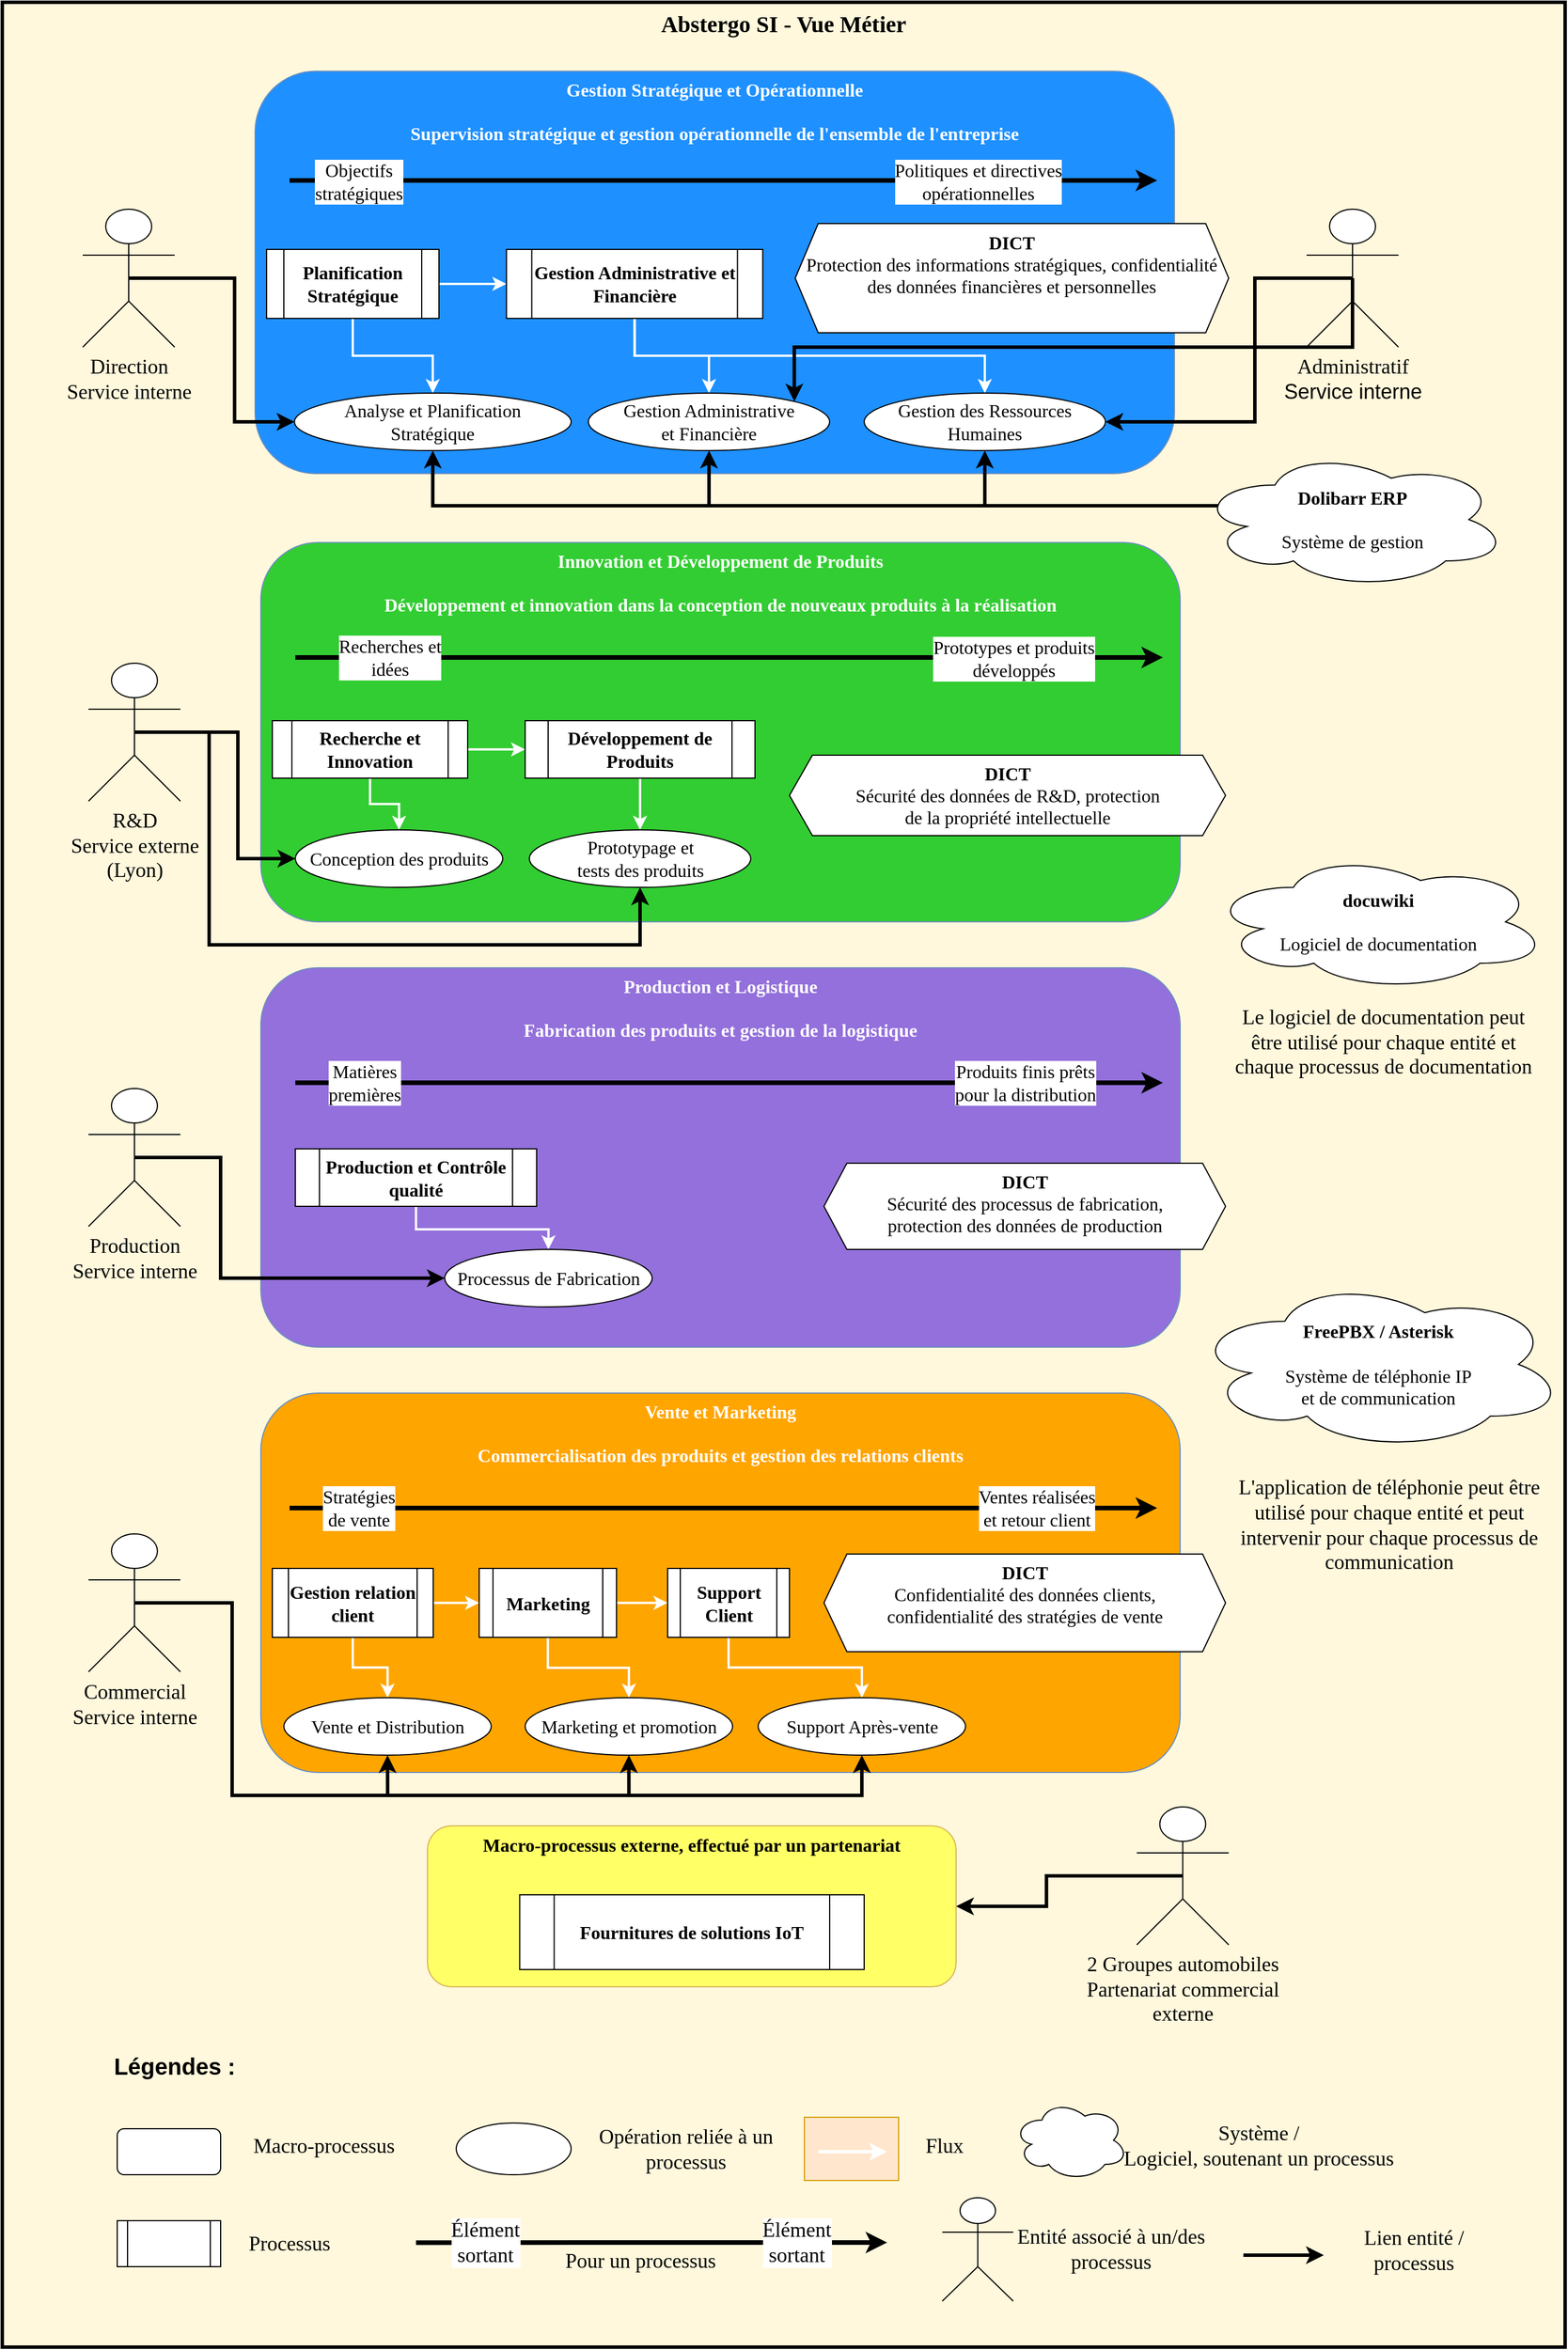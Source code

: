 <mxfile version="22.1.5" type="github">
  <diagram name="Page-1" id="gKZ3A1uF7MBAzuNkIEo6">
    <mxGraphModel dx="3033" dy="1148" grid="1" gridSize="10" guides="1" tooltips="1" connect="1" arrows="1" fold="1" page="1" pageScale="1" pageWidth="827" pageHeight="1169" math="0" shadow="0">
      <root>
        <mxCell id="0" />
        <mxCell id="1" parent="0" />
        <mxCell id="LAl0BLtn_dJEOHX90p5G-2" value="&lt;font size=&quot;1&quot;&gt;&lt;b style=&quot;font-size: 20px;&quot;&gt;Abstergo SI - Vue Métier&lt;/b&gt;&lt;/font&gt;" style="rounded=0;whiteSpace=wrap;html=1;verticalAlign=top;fillColor=#FFF8DC;fontFamily=Verdana;strokeWidth=3;" parent="1" vertex="1">
          <mxGeometry x="-160" y="160" width="1360" height="2040" as="geometry" />
        </mxCell>
        <mxCell id="mqgDhp04snFrxBe0OuRn-19" value="" style="rounded=0;whiteSpace=wrap;html=1;fillColor=#ffe6cc;strokeColor=#d79b00;" vertex="1" parent="1">
          <mxGeometry x="538" y="2000" width="82" height="55" as="geometry" />
        </mxCell>
        <mxCell id="LAl0BLtn_dJEOHX90p5G-3" value="&lt;font style=&quot;font-size: 16px;&quot;&gt;Gestion Stratégique et Opérationnelle&lt;br style=&quot;font-size: 16px;&quot;&gt;&lt;br style=&quot;font-size: 16px;&quot;&gt;&lt;/font&gt;&lt;font style=&quot;font-size: 16px;&quot;&gt;Supervision stratégique et gestion opérationnelle de l&#39;ensemble de l&#39;entreprise&lt;font style=&quot;font-size: 16px;&quot;&gt;&lt;font style=&quot;font-size: 16px;&quot;&gt;&lt;br style=&quot;font-size: 16px;&quot;&gt;&lt;/font&gt;&lt;/font&gt;&lt;/font&gt;" style="rounded=1;whiteSpace=wrap;html=1;fillColor=#1E90FF;strokeColor=#6c8ebf;fontStyle=1;fontColor=#FFFFFF;verticalAlign=top;fontFamily=Verdana;fontSize=16;" parent="1" vertex="1">
          <mxGeometry x="60" y="220" width="800" height="350" as="geometry" />
        </mxCell>
        <mxCell id="LAl0BLtn_dJEOHX90p5G-4" value="&lt;font style=&quot;font-size: 16px;&quot;&gt;Innovation et Développement de Produits&lt;br style=&quot;font-size: 16px;&quot;&gt;&lt;br style=&quot;font-size: 16px;&quot;&gt;&lt;/font&gt;&lt;font style=&quot;font-size: 16px;&quot;&gt;Développement et &lt;font style=&quot;font-size: 16px;&quot;&gt;innovation &lt;/font&gt;&lt;font style=&quot;font-size: 16px;&quot;&gt;dans la conception de nouveaux produits à la réalisation&lt;/font&gt;&lt;font style=&quot;font-size: 16px;&quot;&gt;&lt;font style=&quot;font-size: 16px;&quot;&gt;&lt;br style=&quot;font-size: 16px;&quot;&gt;&lt;/font&gt;&lt;/font&gt;&lt;/font&gt;" style="rounded=1;whiteSpace=wrap;html=1;fillColor=#32CD32;strokeColor=#6c8ebf;fontStyle=1;fontColor=#FFFFFF;verticalAlign=top;fontFamily=Verdana;fontSize=16;" parent="1" vertex="1">
          <mxGeometry x="65" y="630" width="800" height="330" as="geometry" />
        </mxCell>
        <mxCell id="LAl0BLtn_dJEOHX90p5G-5" value="&lt;font style=&quot;font-size: 16px;&quot;&gt;Production et Logistique&lt;br style=&quot;font-size: 16px;&quot;&gt;&lt;br style=&quot;font-size: 16px;&quot;&gt;&lt;/font&gt;&lt;font style=&quot;font-size: 16px;&quot;&gt;Fabrication des produits et gestion de la logistique&lt;font style=&quot;font-size: 16px;&quot;&gt;&lt;font style=&quot;font-size: 16px;&quot;&gt;&lt;br style=&quot;font-size: 16px;&quot;&gt;&lt;/font&gt;&lt;/font&gt;&lt;/font&gt;" style="rounded=1;whiteSpace=wrap;html=1;fillColor=#9370DB;strokeColor=#6c8ebf;fontStyle=1;fontColor=#FFFFFF;verticalAlign=top;fontFamily=Verdana;fontSize=16;" parent="1" vertex="1">
          <mxGeometry x="65" y="1000" width="800" height="330" as="geometry" />
        </mxCell>
        <mxCell id="LAl0BLtn_dJEOHX90p5G-6" value="&lt;font style=&quot;font-size: 16px;&quot;&gt;Vente et Marketing&lt;br&gt;&lt;br&gt;Commercialisation des produits et gestion des relations clients&lt;br&gt;&lt;/font&gt;" style="rounded=1;whiteSpace=wrap;html=1;fillColor=#FFA500;strokeColor=#6c8ebf;fontStyle=1;fontColor=#FFFFFF;verticalAlign=top;fontFamily=Verdana;fontSize=16;" parent="1" vertex="1">
          <mxGeometry x="65" y="1370" width="800" height="330" as="geometry" />
        </mxCell>
        <mxCell id="zA-j2LOPeNQbG5M3-fdR-5" style="edgeStyle=orthogonalEdgeStyle;rounded=0;orthogonalLoop=1;jettySize=auto;html=1;exitX=1;exitY=0.5;exitDx=0;exitDy=0;entryX=0;entryY=0.5;entryDx=0;entryDy=0;strokeWidth=2;strokeColor=#FFFFFF;" parent="1" source="LAl0BLtn_dJEOHX90p5G-8" target="LAl0BLtn_dJEOHX90p5G-9" edge="1">
          <mxGeometry relative="1" as="geometry" />
        </mxCell>
        <mxCell id="zA-j2LOPeNQbG5M3-fdR-6" style="edgeStyle=orthogonalEdgeStyle;rounded=0;orthogonalLoop=1;jettySize=auto;html=1;exitX=0.5;exitY=1;exitDx=0;exitDy=0;entryX=0.5;entryY=0;entryDx=0;entryDy=0;strokeWidth=2;strokeColor=#FFFFFF;" parent="1" source="LAl0BLtn_dJEOHX90p5G-8" target="LAl0BLtn_dJEOHX90p5G-17" edge="1">
          <mxGeometry relative="1" as="geometry" />
        </mxCell>
        <mxCell id="LAl0BLtn_dJEOHX90p5G-8" value="Planification Stratégique" style="shape=process;whiteSpace=wrap;html=1;fontStyle=1;fontSize=16;fontFamily=Verdana;" parent="1" vertex="1">
          <mxGeometry x="70" y="375" width="150" height="60" as="geometry" />
        </mxCell>
        <mxCell id="zA-j2LOPeNQbG5M3-fdR-7" style="edgeStyle=orthogonalEdgeStyle;rounded=0;orthogonalLoop=1;jettySize=auto;html=1;exitX=0.5;exitY=1;exitDx=0;exitDy=0;entryX=0.5;entryY=0;entryDx=0;entryDy=0;strokeWidth=2;strokeColor=#FFFFFF;" parent="1" source="LAl0BLtn_dJEOHX90p5G-9" target="LAl0BLtn_dJEOHX90p5G-18" edge="1">
          <mxGeometry relative="1" as="geometry" />
        </mxCell>
        <mxCell id="zA-j2LOPeNQbG5M3-fdR-10" style="edgeStyle=orthogonalEdgeStyle;rounded=0;orthogonalLoop=1;jettySize=auto;html=1;exitX=0.5;exitY=1;exitDx=0;exitDy=0;entryX=0.5;entryY=0;entryDx=0;entryDy=0;strokeWidth=2;strokeColor=#FFFFFF;" parent="1" source="LAl0BLtn_dJEOHX90p5G-9" target="LAl0BLtn_dJEOHX90p5G-20" edge="1">
          <mxGeometry relative="1" as="geometry" />
        </mxCell>
        <mxCell id="LAl0BLtn_dJEOHX90p5G-9" value="Gestion Administrative et Financière" style="shape=process;whiteSpace=wrap;html=1;fontSize=16;fontStyle=1;fontFamily=Verdana;" parent="1" vertex="1">
          <mxGeometry x="278.75" y="375" width="223" height="60" as="geometry" />
        </mxCell>
        <mxCell id="zA-j2LOPeNQbG5M3-fdR-11" style="edgeStyle=orthogonalEdgeStyle;rounded=0;orthogonalLoop=1;jettySize=auto;html=1;exitX=1;exitY=0.5;exitDx=0;exitDy=0;entryX=0;entryY=0.5;entryDx=0;entryDy=0;strokeWidth=2;strokeColor=#FFFFFF;" parent="1" source="LAl0BLtn_dJEOHX90p5G-10" target="LAl0BLtn_dJEOHX90p5G-11" edge="1">
          <mxGeometry relative="1" as="geometry" />
        </mxCell>
        <mxCell id="zA-j2LOPeNQbG5M3-fdR-12" style="edgeStyle=orthogonalEdgeStyle;rounded=0;orthogonalLoop=1;jettySize=auto;html=1;entryX=0.5;entryY=0;entryDx=0;entryDy=0;strokeWidth=2;strokeColor=#FFFFFF;" parent="1" source="LAl0BLtn_dJEOHX90p5G-10" target="LAl0BLtn_dJEOHX90p5G-22" edge="1">
          <mxGeometry relative="1" as="geometry" />
        </mxCell>
        <mxCell id="LAl0BLtn_dJEOHX90p5G-10" value="Recherche et Innovation" style="shape=process;whiteSpace=wrap;html=1;fontSize=16;fontStyle=1;fontFamily=Verdana;" parent="1" vertex="1">
          <mxGeometry x="75" y="785" width="170" height="50" as="geometry" />
        </mxCell>
        <mxCell id="zA-j2LOPeNQbG5M3-fdR-13" style="edgeStyle=orthogonalEdgeStyle;rounded=0;orthogonalLoop=1;jettySize=auto;html=1;exitX=0.5;exitY=1;exitDx=0;exitDy=0;entryX=0.5;entryY=0;entryDx=0;entryDy=0;strokeWidth=2;strokeColor=#FFFFFF;" parent="1" source="LAl0BLtn_dJEOHX90p5G-11" target="LAl0BLtn_dJEOHX90p5G-23" edge="1">
          <mxGeometry relative="1" as="geometry" />
        </mxCell>
        <mxCell id="LAl0BLtn_dJEOHX90p5G-11" value="Développement de Produits" style="shape=process;whiteSpace=wrap;html=1;fontSize=16;fontStyle=1;fontFamily=Verdana;" parent="1" vertex="1">
          <mxGeometry x="295" y="785" width="200" height="50" as="geometry" />
        </mxCell>
        <mxCell id="zA-j2LOPeNQbG5M3-fdR-19" style="edgeStyle=orthogonalEdgeStyle;rounded=0;orthogonalLoop=1;jettySize=auto;html=1;exitX=0.5;exitY=1;exitDx=0;exitDy=0;entryX=0.5;entryY=0;entryDx=0;entryDy=0;strokeWidth=2;strokeColor=#FFFFFF;" parent="1" source="LAl0BLtn_dJEOHX90p5G-12" target="LAl0BLtn_dJEOHX90p5G-25" edge="1">
          <mxGeometry relative="1" as="geometry" />
        </mxCell>
        <mxCell id="LAl0BLtn_dJEOHX90p5G-12" value="&lt;font style=&quot;font-size: 16px;&quot;&gt;&lt;b style=&quot;font-size: 16px;&quot;&gt;Production et Contrôle qualité&lt;/b&gt;&lt;/font&gt;" style="shape=process;whiteSpace=wrap;html=1;fontFamily=Verdana;fontSize=16;" parent="1" vertex="1">
          <mxGeometry x="95" y="1157.5" width="210" height="50" as="geometry" />
        </mxCell>
        <mxCell id="zA-j2LOPeNQbG5M3-fdR-18" style="edgeStyle=orthogonalEdgeStyle;rounded=0;orthogonalLoop=1;jettySize=auto;html=1;entryX=0.5;entryY=0;entryDx=0;entryDy=0;strokeWidth=2;strokeColor=#FFFFFF;" parent="1" source="LAl0BLtn_dJEOHX90p5G-15" target="LAl0BLtn_dJEOHX90p5G-86" edge="1">
          <mxGeometry relative="1" as="geometry" />
        </mxCell>
        <mxCell id="LAl0BLtn_dJEOHX90p5G-15" value="&lt;b&gt;Support Client&lt;/b&gt;" style="shape=process;whiteSpace=wrap;html=1;fontFamily=Verdana;fontSize=16;" parent="1" vertex="1">
          <mxGeometry x="419" y="1522.5" width="106" height="60" as="geometry" />
        </mxCell>
        <mxCell id="zA-j2LOPeNQbG5M3-fdR-15" style="edgeStyle=orthogonalEdgeStyle;rounded=0;orthogonalLoop=1;jettySize=auto;html=1;exitX=1;exitY=0.5;exitDx=0;exitDy=0;entryX=0;entryY=0.5;entryDx=0;entryDy=0;strokeWidth=2;strokeColor=#FFFFFF;" parent="1" source="LAl0BLtn_dJEOHX90p5G-16" target="LAl0BLtn_dJEOHX90p5G-15" edge="1">
          <mxGeometry relative="1" as="geometry" />
        </mxCell>
        <mxCell id="zA-j2LOPeNQbG5M3-fdR-17" style="edgeStyle=orthogonalEdgeStyle;rounded=0;orthogonalLoop=1;jettySize=auto;html=1;entryX=0.5;entryY=0;entryDx=0;entryDy=0;strokeColor=#FFFFFF;strokeWidth=2;" parent="1" source="LAl0BLtn_dJEOHX90p5G-16" target="LAl0BLtn_dJEOHX90p5G-85" edge="1">
          <mxGeometry relative="1" as="geometry">
            <Array as="points">
              <mxPoint x="315" y="1609" />
              <mxPoint x="385" y="1609" />
            </Array>
          </mxGeometry>
        </mxCell>
        <mxCell id="LAl0BLtn_dJEOHX90p5G-16" value="&lt;b&gt;Marketing&lt;/b&gt;" style="shape=process;whiteSpace=wrap;html=1;fontFamily=Verdana;fontSize=16;" parent="1" vertex="1">
          <mxGeometry x="255" y="1522.5" width="119.5" height="60" as="geometry" />
        </mxCell>
        <mxCell id="LAl0BLtn_dJEOHX90p5G-17" value="Analyse et Planification &#xa;Stratégique" style="ellipse;fontSize=16;fontFamily=Verdana;whiteSpace=wrap" parent="1" vertex="1">
          <mxGeometry x="94.25" y="500" width="240.75" height="50" as="geometry" />
        </mxCell>
        <mxCell id="LAl0BLtn_dJEOHX90p5G-18" value="Gestion Administrative &#xa;et Financière" style="ellipse;fontSize=16;whiteSpace=wrap;fontFamily=Verdana;" parent="1" vertex="1">
          <mxGeometry x="350" y="500" width="210" height="50" as="geometry" />
        </mxCell>
        <mxCell id="LAl0BLtn_dJEOHX90p5G-20" value="Gestion des Ressources Humaines" style="ellipse;fontSize=16;whiteSpace=wrap;fontFamily=Verdana;" parent="1" vertex="1">
          <mxGeometry x="590" y="500" width="210" height="50" as="geometry" />
        </mxCell>
        <mxCell id="LAl0BLtn_dJEOHX90p5G-22" value="&lt;font style=&quot;font-size: 16px;&quot;&gt;&lt;span style=&quot;font-size: 16px;&quot;&gt;Conception des produits&lt;/span&gt;&lt;/font&gt;" style="ellipse;whiteSpace=wrap;html=1;fontFamily=Verdana;fontSize=16;" parent="1" vertex="1">
          <mxGeometry x="95" y="880" width="180.5" height="50" as="geometry" />
        </mxCell>
        <mxCell id="LAl0BLtn_dJEOHX90p5G-23" value="&lt;font style=&quot;font-size: 16px;&quot;&gt;&lt;span style=&quot;font-size: 16px;&quot;&gt;Prototypage et &lt;br&gt;tests des produits&lt;/span&gt;&lt;/font&gt;" style="ellipse;whiteSpace=wrap;html=1;fontFamily=Verdana;fontSize=16;" parent="1" vertex="1">
          <mxGeometry x="298.62" y="880" width="192.75" height="50" as="geometry" />
        </mxCell>
        <mxCell id="LAl0BLtn_dJEOHX90p5G-25" value="&lt;font style=&quot;font-size: 16px;&quot;&gt;&lt;span style=&quot;font-size: 16px;&quot;&gt;Processus de Fabrication&lt;/span&gt;&lt;/font&gt;" style="ellipse;whiteSpace=wrap;html=1;fontFamily=Verdana;fontSize=16;" parent="1" vertex="1">
          <mxGeometry x="225" y="1245" width="180.5" height="50" as="geometry" />
        </mxCell>
        <mxCell id="LAl0BLtn_dJEOHX90p5G-30" value="" style="endArrow=classic;html=1;rounded=0;exitX=0.5;exitY=1;exitDx=0;exitDy=0;fontSize=16;strokeWidth=4;fontFamily=Verdana;" parent="1" edge="1">
          <mxGeometry relative="1" as="geometry">
            <mxPoint x="90" y="315" as="sourcePoint" />
            <mxPoint x="845" y="315" as="targetPoint" />
            <Array as="points">
              <mxPoint x="310" y="315" />
            </Array>
          </mxGeometry>
        </mxCell>
        <mxCell id="LAl0BLtn_dJEOHX90p5G-41" value="Politiques et directives &lt;br style=&quot;font-size: 16px;&quot;&gt;opérationnelles" style="edgeLabel;html=1;align=center;verticalAlign=middle;resizable=0;points=[];fontFamily=Verdana;fontSize=16;" parent="LAl0BLtn_dJEOHX90p5G-30" vertex="1" connectable="0">
          <mxGeometry x="0.501" y="-1" relative="1" as="geometry">
            <mxPoint x="32" as="offset" />
          </mxGeometry>
        </mxCell>
        <mxCell id="LAl0BLtn_dJEOHX90p5G-42" value="&lt;font style=&quot;font-size: 16px;&quot;&gt;Objectifs &lt;br style=&quot;font-size: 16px;&quot;&gt;stratégiques&lt;/font&gt;" style="edgeLabel;html=1;align=center;verticalAlign=middle;resizable=0;points=[];spacingTop=2;labelBorderColor=none;horizontal=1;fontFamily=Verdana;fontSize=16;" parent="LAl0BLtn_dJEOHX90p5G-30" vertex="1" connectable="0">
          <mxGeometry x="-0.895" relative="1" as="geometry">
            <mxPoint x="20" as="offset" />
          </mxGeometry>
        </mxCell>
        <mxCell id="LAl0BLtn_dJEOHX90p5G-43" value="&lt;font style=&quot;font-size: 16px;&quot;&gt;&lt;b style=&quot;font-size: 16px;&quot;&gt;DICT&lt;br style=&quot;font-size: 16px;&quot;&gt;&lt;/b&gt;Protection des informations stratégiques, confidentialité des données financières et personnelles&lt;br&gt;&lt;/font&gt;" style="shape=hexagon;perimeter=hexagonPerimeter2;whiteSpace=wrap;html=1;fixedSize=1;verticalAlign=top;fontFamily=Verdana;fontSize=16;" parent="1" vertex="1">
          <mxGeometry x="530" y="352.5" width="377.25" height="95" as="geometry" />
        </mxCell>
        <mxCell id="LAl0BLtn_dJEOHX90p5G-45" value="&lt;font style=&quot;font-size: 16px;&quot;&gt;&lt;b style=&quot;font-size: 16px;&quot;&gt;DICT&lt;br style=&quot;font-size: 16px;&quot;&gt;&lt;/b&gt;Sécurité des données de R&amp;amp;D, protection &lt;br style=&quot;font-size: 16px;&quot;&gt;de la propriété intellectuelle&lt;br style=&quot;font-size: 16px;&quot;&gt;&lt;/font&gt;" style="shape=hexagon;perimeter=hexagonPerimeter2;whiteSpace=wrap;html=1;fixedSize=1;verticalAlign=top;fontFamily=Verdana;fontSize=16;" parent="1" vertex="1">
          <mxGeometry x="525" y="815" width="379.5" height="70" as="geometry" />
        </mxCell>
        <mxCell id="LAl0BLtn_dJEOHX90p5G-55" value="" style="endArrow=classic;html=1;rounded=0;exitX=0.5;exitY=1;exitDx=0;exitDy=0;fontSize=16;strokeWidth=4;fontFamily=Verdana;" parent="1" edge="1">
          <mxGeometry relative="1" as="geometry">
            <mxPoint x="95" y="1100" as="sourcePoint" />
            <mxPoint x="850" y="1100" as="targetPoint" />
          </mxGeometry>
        </mxCell>
        <mxCell id="LAl0BLtn_dJEOHX90p5G-56" value="Produits finis prêts&lt;br style=&quot;font-size: 16px;&quot;&gt;pour la distribution" style="edgeLabel;html=1;align=center;verticalAlign=middle;resizable=0;points=[];fontFamily=Verdana;fontSize=16;" parent="LAl0BLtn_dJEOHX90p5G-55" vertex="1" connectable="0">
          <mxGeometry x="0.501" y="-1" relative="1" as="geometry">
            <mxPoint x="68" y="-1" as="offset" />
          </mxGeometry>
        </mxCell>
        <mxCell id="LAl0BLtn_dJEOHX90p5G-57" value="Matières &lt;br style=&quot;font-size: 16px;&quot;&gt;premières" style="edgeLabel;html=1;align=center;verticalAlign=middle;resizable=0;points=[];fontFamily=Verdana;fontSize=16;" parent="LAl0BLtn_dJEOHX90p5G-55" vertex="1" connectable="0">
          <mxGeometry x="-0.895" relative="1" as="geometry">
            <mxPoint x="20" as="offset" />
          </mxGeometry>
        </mxCell>
        <mxCell id="LAl0BLtn_dJEOHX90p5G-58" value="&lt;font style=&quot;font-size: 16px;&quot;&gt;&lt;b style=&quot;font-size: 16px;&quot;&gt;DICT&lt;br style=&quot;font-size: 16px;&quot;&gt;&lt;/b&gt;Sécurité des processus de fabrication, &lt;br&gt;protection des données de production&lt;br style=&quot;font-size: 16px;&quot;&gt;&lt;/font&gt;" style="shape=hexagon;perimeter=hexagonPerimeter2;whiteSpace=wrap;html=1;fixedSize=1;verticalAlign=top;fontFamily=Verdana;fontSize=16;" parent="1" vertex="1">
          <mxGeometry x="555" y="1170" width="349.5" height="75" as="geometry" />
        </mxCell>
        <mxCell id="LAl0BLtn_dJEOHX90p5G-49" value="" style="endArrow=classic;html=1;rounded=0;exitX=0.5;exitY=1;exitDx=0;exitDy=0;fontSize=16;strokeWidth=4;fontFamily=Verdana;" parent="1" edge="1">
          <mxGeometry relative="1" as="geometry">
            <mxPoint x="95" y="730" as="sourcePoint" />
            <mxPoint x="850" y="730" as="targetPoint" />
            <Array as="points">
              <mxPoint x="358" y="730" />
            </Array>
          </mxGeometry>
        </mxCell>
        <mxCell id="LAl0BLtn_dJEOHX90p5G-50" value="Prototypes et produits&lt;br style=&quot;font-size: 16px;&quot;&gt;développés" style="edgeLabel;html=1;align=center;verticalAlign=middle;resizable=0;points=[];fontFamily=Verdana;fontSize=16;" parent="LAl0BLtn_dJEOHX90p5G-49" vertex="1" connectable="0">
          <mxGeometry x="0.501" y="-1" relative="1" as="geometry">
            <mxPoint x="58" as="offset" />
          </mxGeometry>
        </mxCell>
        <mxCell id="LAl0BLtn_dJEOHX90p5G-51" value="Recherches et&lt;br style=&quot;font-size: 16px;&quot;&gt;idées" style="edgeLabel;html=1;align=center;verticalAlign=middle;resizable=0;points=[];fontFamily=Verdana;fontSize=16;" parent="LAl0BLtn_dJEOHX90p5G-49" vertex="1" connectable="0">
          <mxGeometry x="-0.895" relative="1" as="geometry">
            <mxPoint x="42" as="offset" />
          </mxGeometry>
        </mxCell>
        <mxCell id="LAl0BLtn_dJEOHX90p5G-66" value="" style="endArrow=classic;html=1;rounded=0;exitX=0.5;exitY=1;exitDx=0;exitDy=0;fontSize=16;strokeWidth=4;fontFamily=Verdana;" parent="1" edge="1">
          <mxGeometry relative="1" as="geometry">
            <mxPoint x="90" y="1470" as="sourcePoint" />
            <mxPoint x="845" y="1470" as="targetPoint" />
          </mxGeometry>
        </mxCell>
        <mxCell id="LAl0BLtn_dJEOHX90p5G-67" value="Ventes réalisées &lt;br&gt;et retour client" style="edgeLabel;html=1;align=center;verticalAlign=middle;resizable=0;points=[];fontFamily=Verdana;fontSize=16;" parent="LAl0BLtn_dJEOHX90p5G-66" vertex="1" connectable="0">
          <mxGeometry x="0.501" y="-1" relative="1" as="geometry">
            <mxPoint x="83" y="-1" as="offset" />
          </mxGeometry>
        </mxCell>
        <mxCell id="LAl0BLtn_dJEOHX90p5G-68" value="Stratégies &lt;br&gt;de vente" style="edgeLabel;html=1;align=center;verticalAlign=middle;resizable=0;points=[];fontFamily=Verdana;fontSize=16;" parent="LAl0BLtn_dJEOHX90p5G-66" vertex="1" connectable="0">
          <mxGeometry x="-0.895" relative="1" as="geometry">
            <mxPoint x="20" as="offset" />
          </mxGeometry>
        </mxCell>
        <mxCell id="LAl0BLtn_dJEOHX90p5G-69" value="&lt;font style=&quot;font-size: 16px;&quot;&gt;&lt;b style=&quot;font-size: 16px;&quot;&gt;DICT&lt;br style=&quot;font-size: 16px;&quot;&gt;&lt;/b&gt;Confidentialité des données clients,&lt;br&gt;&lt;/font&gt;&lt;div&gt;&lt;font style=&quot;font-size: 16px;&quot;&gt;confidentialité des stratégies de vente&lt;/font&gt;&lt;/div&gt;&lt;div&gt;&lt;font style=&quot;font-size: 16px;&quot;&gt;&lt;br&gt;&lt;/font&gt;&lt;/div&gt;" style="shape=hexagon;perimeter=hexagonPerimeter2;whiteSpace=wrap;html=1;fixedSize=1;verticalAlign=top;fontFamily=Verdana;fontSize=16;" parent="1" vertex="1">
          <mxGeometry x="555" y="1510" width="349.5" height="85" as="geometry" />
        </mxCell>
        <mxCell id="mqgDhp04snFrxBe0OuRn-5" style="edgeStyle=orthogonalEdgeStyle;rounded=0;orthogonalLoop=1;jettySize=auto;html=1;exitX=0.5;exitY=0.5;exitDx=0;exitDy=0;exitPerimeter=0;entryX=0;entryY=0.5;entryDx=0;entryDy=0;strokeWidth=3;" edge="1" parent="1" source="LAl0BLtn_dJEOHX90p5G-73" target="LAl0BLtn_dJEOHX90p5G-17">
          <mxGeometry relative="1" as="geometry" />
        </mxCell>
        <mxCell id="LAl0BLtn_dJEOHX90p5G-73" value="&lt;font style=&quot;font-size: 18px;&quot; face=&quot;Verdana&quot;&gt;Direction&lt;/font&gt;&lt;font style=&quot;font-size: 18px;&quot; face=&quot;kKJ_Ids-99zO15ref_r5&quot;&gt;&lt;br&gt;&lt;font style=&quot;font-size: 18px;&quot;&gt;Service interne&lt;/font&gt;&lt;/font&gt;" style="shape=umlActor;verticalLabelPosition=bottom;verticalAlign=top;html=1;outlineConnect=0;" parent="1" vertex="1">
          <mxGeometry x="-90" y="340" width="80" height="120" as="geometry" />
        </mxCell>
        <mxCell id="mqgDhp04snFrxBe0OuRn-6" style="edgeStyle=orthogonalEdgeStyle;rounded=0;orthogonalLoop=1;jettySize=auto;html=1;exitX=0.5;exitY=0.5;exitDx=0;exitDy=0;exitPerimeter=0;entryX=1;entryY=0.5;entryDx=0;entryDy=0;strokeWidth=3;" edge="1" parent="1" source="LAl0BLtn_dJEOHX90p5G-76" target="LAl0BLtn_dJEOHX90p5G-20">
          <mxGeometry relative="1" as="geometry">
            <Array as="points">
              <mxPoint x="930" y="400" />
              <mxPoint x="930" y="525" />
            </Array>
          </mxGeometry>
        </mxCell>
        <mxCell id="mqgDhp04snFrxBe0OuRn-7" style="edgeStyle=orthogonalEdgeStyle;rounded=0;orthogonalLoop=1;jettySize=auto;html=1;exitX=0.5;exitY=0.5;exitDx=0;exitDy=0;exitPerimeter=0;entryX=1;entryY=0;entryDx=0;entryDy=0;strokeWidth=3;" edge="1" parent="1" source="LAl0BLtn_dJEOHX90p5G-76" target="LAl0BLtn_dJEOHX90p5G-18">
          <mxGeometry relative="1" as="geometry">
            <Array as="points">
              <mxPoint x="1015" y="460" />
              <mxPoint x="530" y="460" />
            </Array>
          </mxGeometry>
        </mxCell>
        <mxCell id="LAl0BLtn_dJEOHX90p5G-76" value="&lt;font style=&quot;font-size: 18px;&quot; face=&quot;Verdana&quot;&gt;Administratif&lt;/font&gt;&lt;font style=&quot;font-size: 18px;&quot; face=&quot;4KgLqjCtGsQ8VSGJz6T4&quot;&gt;&lt;br&gt;&lt;font style=&quot;font-size: 18px;&quot;&gt;Service interne&lt;/font&gt;&lt;/font&gt;" style="shape=umlActor;verticalLabelPosition=bottom;verticalAlign=top;html=1;outlineConnect=0;" parent="1" vertex="1">
          <mxGeometry x="975" y="340" width="80" height="120" as="geometry" />
        </mxCell>
        <mxCell id="LAl0BLtn_dJEOHX90p5G-96" style="edgeStyle=orthogonalEdgeStyle;rounded=0;orthogonalLoop=1;jettySize=auto;html=1;exitX=0.5;exitY=0.5;exitDx=0;exitDy=0;exitPerimeter=0;entryX=1;entryY=0.5;entryDx=0;entryDy=0;strokeWidth=3;" parent="1" source="LAl0BLtn_dJEOHX90p5G-77" target="LAl0BLtn_dJEOHX90p5G-92" edge="1">
          <mxGeometry relative="1" as="geometry" />
        </mxCell>
        <mxCell id="LAl0BLtn_dJEOHX90p5G-77" value="&lt;font style=&quot;font-size: 18px;&quot; face=&quot;Verdana&quot;&gt;2 &lt;font style=&quot;font-size: 18px;&quot;&gt;Groupes automobiles&lt;br&gt;Partenariat commercial &lt;br&gt;externe&lt;br&gt;&lt;/font&gt;&lt;/font&gt;" style="shape=umlActor;verticalLabelPosition=bottom;verticalAlign=top;html=1;outlineConnect=0;" parent="1" vertex="1">
          <mxGeometry x="827.25" y="1730" width="80" height="120" as="geometry" />
        </mxCell>
        <mxCell id="mqgDhp04snFrxBe0OuRn-8" style="edgeStyle=orthogonalEdgeStyle;rounded=0;orthogonalLoop=1;jettySize=auto;html=1;exitX=0.5;exitY=0.5;exitDx=0;exitDy=0;exitPerimeter=0;entryX=0;entryY=0.5;entryDx=0;entryDy=0;strokeWidth=3;" edge="1" parent="1" source="LAl0BLtn_dJEOHX90p5G-78" target="LAl0BLtn_dJEOHX90p5G-22">
          <mxGeometry relative="1" as="geometry" />
        </mxCell>
        <mxCell id="mqgDhp04snFrxBe0OuRn-10" style="edgeStyle=orthogonalEdgeStyle;rounded=0;orthogonalLoop=1;jettySize=auto;html=1;exitX=0.5;exitY=0.5;exitDx=0;exitDy=0;exitPerimeter=0;entryX=0.5;entryY=1;entryDx=0;entryDy=0;strokeWidth=3;" edge="1" parent="1" source="LAl0BLtn_dJEOHX90p5G-78" target="LAl0BLtn_dJEOHX90p5G-23">
          <mxGeometry relative="1" as="geometry">
            <Array as="points">
              <mxPoint x="20" y="795" />
              <mxPoint x="20" y="980" />
              <mxPoint x="395" y="980" />
            </Array>
          </mxGeometry>
        </mxCell>
        <mxCell id="LAl0BLtn_dJEOHX90p5G-78" value="&lt;font style=&quot;font-size: 18px;&quot; face=&quot;Verdana&quot;&gt;R&amp;amp;D&lt;/font&gt;&lt;font style=&quot;font-size: 18px;&quot; face=&quot;UAt6fcJ7rfgdQYm4minW&quot;&gt;&lt;br&gt;&lt;font style=&quot;font-size: 18px;&quot;&gt;Service externe&lt;br&gt;(Lyon)&lt;br&gt;&lt;/font&gt;&lt;/font&gt;" style="shape=umlActor;verticalLabelPosition=bottom;verticalAlign=top;html=1;outlineConnect=0;" parent="1" vertex="1">
          <mxGeometry x="-85" y="735" width="80" height="120" as="geometry" />
        </mxCell>
        <mxCell id="mqgDhp04snFrxBe0OuRn-12" style="edgeStyle=orthogonalEdgeStyle;rounded=0;orthogonalLoop=1;jettySize=auto;html=1;exitX=0.5;exitY=0.5;exitDx=0;exitDy=0;exitPerimeter=0;entryX=0;entryY=0.5;entryDx=0;entryDy=0;strokeWidth=3;" edge="1" parent="1" source="LAl0BLtn_dJEOHX90p5G-79" target="LAl0BLtn_dJEOHX90p5G-25">
          <mxGeometry relative="1" as="geometry">
            <Array as="points">
              <mxPoint x="30" y="1165" />
              <mxPoint x="30" y="1270" />
            </Array>
          </mxGeometry>
        </mxCell>
        <mxCell id="LAl0BLtn_dJEOHX90p5G-79" value="&lt;font style=&quot;font-size: 18px;&quot; face=&quot;Verdana&quot;&gt;Production&lt;/font&gt;&lt;font style=&quot;font-size: 18px;&quot; face=&quot;FGPGU1U1eCcjK2Tbj2Oz&quot;&gt;&lt;br&gt;Service interne&lt;/font&gt;" style="shape=umlActor;verticalLabelPosition=bottom;verticalAlign=top;html=1;outlineConnect=0;" parent="1" vertex="1">
          <mxGeometry x="-85" y="1105" width="80" height="120" as="geometry" />
        </mxCell>
        <mxCell id="zA-j2LOPeNQbG5M3-fdR-14" style="edgeStyle=orthogonalEdgeStyle;rounded=0;orthogonalLoop=1;jettySize=auto;html=1;entryX=0;entryY=0.5;entryDx=0;entryDy=0;strokeWidth=2;strokeColor=#FFFFFF;" parent="1" source="LAl0BLtn_dJEOHX90p5G-83" target="LAl0BLtn_dJEOHX90p5G-16" edge="1">
          <mxGeometry relative="1" as="geometry" />
        </mxCell>
        <mxCell id="zA-j2LOPeNQbG5M3-fdR-16" style="edgeStyle=orthogonalEdgeStyle;rounded=0;orthogonalLoop=1;jettySize=auto;html=1;entryX=0.5;entryY=0;entryDx=0;entryDy=0;strokeWidth=2;strokeColor=#FFFFFF;" parent="1" source="LAl0BLtn_dJEOHX90p5G-83" target="LAl0BLtn_dJEOHX90p5G-84" edge="1">
          <mxGeometry relative="1" as="geometry" />
        </mxCell>
        <mxCell id="LAl0BLtn_dJEOHX90p5G-83" value="&lt;b&gt;Gestion relation client&lt;/b&gt;" style="shape=process;whiteSpace=wrap;html=1;fontFamily=Verdana;fontSize=16;" parent="1" vertex="1">
          <mxGeometry x="75" y="1522.5" width="140" height="60" as="geometry" />
        </mxCell>
        <mxCell id="LAl0BLtn_dJEOHX90p5G-84" value="Vente et Distribution" style="ellipse;whiteSpace=wrap;html=1;fontFamily=Verdana;fontSize=16;" parent="1" vertex="1">
          <mxGeometry x="85" y="1635" width="180.5" height="50" as="geometry" />
        </mxCell>
        <mxCell id="LAl0BLtn_dJEOHX90p5G-85" value="Marketing et promotion" style="ellipse;whiteSpace=wrap;html=1;fontFamily=Verdana;fontSize=16;" parent="1" vertex="1">
          <mxGeometry x="295" y="1635" width="180.5" height="50" as="geometry" />
        </mxCell>
        <mxCell id="LAl0BLtn_dJEOHX90p5G-86" value="Support Après-vente" style="ellipse;whiteSpace=wrap;html=1;fontFamily=Verdana;fontSize=16;" parent="1" vertex="1">
          <mxGeometry x="497.75" y="1635" width="180.5" height="50" as="geometry" />
        </mxCell>
        <mxCell id="zA-j2LOPeNQbG5M3-fdR-20" style="edgeStyle=orthogonalEdgeStyle;rounded=0;orthogonalLoop=1;jettySize=auto;html=1;exitX=0.07;exitY=0.4;exitDx=0;exitDy=0;exitPerimeter=0;entryX=0.5;entryY=1;entryDx=0;entryDy=0;strokeWidth=3;" parent="1" source="LAl0BLtn_dJEOHX90p5G-88" target="LAl0BLtn_dJEOHX90p5G-18" edge="1">
          <mxGeometry relative="1" as="geometry" />
        </mxCell>
        <mxCell id="zA-j2LOPeNQbG5M3-fdR-21" style="edgeStyle=orthogonalEdgeStyle;rounded=0;orthogonalLoop=1;jettySize=auto;html=1;exitX=0.07;exitY=0.4;exitDx=0;exitDy=0;exitPerimeter=0;entryX=0.5;entryY=1;entryDx=0;entryDy=0;strokeWidth=3;" parent="1" source="LAl0BLtn_dJEOHX90p5G-88" target="LAl0BLtn_dJEOHX90p5G-20" edge="1">
          <mxGeometry relative="1" as="geometry" />
        </mxCell>
        <mxCell id="zA-j2LOPeNQbG5M3-fdR-22" style="edgeStyle=orthogonalEdgeStyle;rounded=0;orthogonalLoop=1;jettySize=auto;html=1;exitX=0.07;exitY=0.4;exitDx=0;exitDy=0;exitPerimeter=0;entryX=0.5;entryY=1;entryDx=0;entryDy=0;strokeWidth=3;" parent="1" source="LAl0BLtn_dJEOHX90p5G-88" target="LAl0BLtn_dJEOHX90p5G-17" edge="1">
          <mxGeometry relative="1" as="geometry" />
        </mxCell>
        <mxCell id="LAl0BLtn_dJEOHX90p5G-88" value="&lt;font face=&quot;Verdana&quot; style=&quot;font-size: 16px;&quot;&gt;&lt;b&gt;Dolibarr ERP&lt;br&gt;&lt;/b&gt;&lt;br&gt;Système de gestion&lt;/font&gt;" style="ellipse;shape=cloud;whiteSpace=wrap;html=1;" parent="1" vertex="1">
          <mxGeometry x="880" y="550" width="270" height="120" as="geometry" />
        </mxCell>
        <mxCell id="mqgDhp04snFrxBe0OuRn-13" style="edgeStyle=orthogonalEdgeStyle;rounded=0;orthogonalLoop=1;jettySize=auto;html=1;exitX=0.5;exitY=0.5;exitDx=0;exitDy=0;exitPerimeter=0;entryX=0.5;entryY=1;entryDx=0;entryDy=0;strokeWidth=3;" edge="1" parent="1" source="LAl0BLtn_dJEOHX90p5G-91" target="LAl0BLtn_dJEOHX90p5G-84">
          <mxGeometry relative="1" as="geometry">
            <Array as="points">
              <mxPoint x="40" y="1552" />
              <mxPoint x="40" y="1720" />
              <mxPoint x="175" y="1720" />
            </Array>
          </mxGeometry>
        </mxCell>
        <mxCell id="mqgDhp04snFrxBe0OuRn-14" style="edgeStyle=orthogonalEdgeStyle;rounded=0;orthogonalLoop=1;jettySize=auto;html=1;exitX=0.5;exitY=0.5;exitDx=0;exitDy=0;exitPerimeter=0;entryX=0.5;entryY=1;entryDx=0;entryDy=0;strokeWidth=3;" edge="1" parent="1" source="LAl0BLtn_dJEOHX90p5G-91" target="LAl0BLtn_dJEOHX90p5G-85">
          <mxGeometry relative="1" as="geometry">
            <Array as="points">
              <mxPoint x="40" y="1552" />
              <mxPoint x="40" y="1720" />
              <mxPoint x="385" y="1720" />
            </Array>
          </mxGeometry>
        </mxCell>
        <mxCell id="mqgDhp04snFrxBe0OuRn-15" style="edgeStyle=orthogonalEdgeStyle;rounded=0;orthogonalLoop=1;jettySize=auto;html=1;exitX=0.5;exitY=0.5;exitDx=0;exitDy=0;exitPerimeter=0;entryX=0.5;entryY=1;entryDx=0;entryDy=0;strokeWidth=3;" edge="1" parent="1" source="LAl0BLtn_dJEOHX90p5G-91" target="LAl0BLtn_dJEOHX90p5G-86">
          <mxGeometry relative="1" as="geometry">
            <Array as="points">
              <mxPoint x="40" y="1552" />
              <mxPoint x="40" y="1720" />
              <mxPoint x="588" y="1720" />
            </Array>
          </mxGeometry>
        </mxCell>
        <mxCell id="LAl0BLtn_dJEOHX90p5G-91" value="&lt;font face=&quot;Verdana&quot; style=&quot;font-size: 18px;&quot;&gt;Commercial&lt;/font&gt;&lt;font face=&quot;pfqWf4vcFxnvbJ8P3OAt&quot; style=&quot;font-size: 18px;&quot;&gt;&lt;br&gt;&lt;font style=&quot;font-size: 18px;&quot;&gt;Service interne&lt;/font&gt;&lt;/font&gt;" style="shape=umlActor;verticalLabelPosition=bottom;verticalAlign=top;html=1;outlineConnect=0;" parent="1" vertex="1">
          <mxGeometry x="-85" y="1492.5" width="80" height="120" as="geometry" />
        </mxCell>
        <mxCell id="LAl0BLtn_dJEOHX90p5G-92" value="Macro-processus externe, effectué par un partenariat " style="rounded=1;whiteSpace=wrap;html=1;fillColor=#FFFF66;strokeColor=#d6b656;fontStyle=1;verticalAlign=top;fontFamily=Verdana;fontSize=16;" parent="1" vertex="1">
          <mxGeometry x="210" y="1746.5" width="460" height="140" as="geometry" />
        </mxCell>
        <mxCell id="LAl0BLtn_dJEOHX90p5G-94" value="&lt;b&gt;Fournitures de solutions IoT&lt;br&gt;&lt;/b&gt;" style="shape=process;whiteSpace=wrap;html=1;fontFamily=Verdana;fontSize=16;" parent="1" vertex="1">
          <mxGeometry x="290.25" y="1806.5" width="299.75" height="65" as="geometry" />
        </mxCell>
        <mxCell id="LAl0BLtn_dJEOHX90p5G-97" value="&lt;font face=&quot;Verdana&quot; style=&quot;font-size: 16px;&quot;&gt;&lt;b&gt;FreePBX / Asterisk&lt;br&gt;&lt;/b&gt;&lt;br&gt;Système de téléphonie IP &lt;br&gt;et de communication&lt;br&gt;&lt;/font&gt;" style="ellipse;shape=cloud;whiteSpace=wrap;html=1;" parent="1" vertex="1">
          <mxGeometry x="874.75" y="1270" width="325.25" height="150" as="geometry" />
        </mxCell>
        <mxCell id="zA-j2LOPeNQbG5M3-fdR-1" value="&lt;font face=&quot;Verdana&quot; style=&quot;font-size: 16px;&quot;&gt;&lt;b&gt;docuwiki&lt;br&gt;&lt;/b&gt;&lt;br&gt;Logiciel de documentation&lt;br&gt;&lt;/font&gt;" style="ellipse;shape=cloud;whiteSpace=wrap;html=1;" parent="1" vertex="1">
          <mxGeometry x="889.75" y="900" width="295.25" height="120" as="geometry" />
        </mxCell>
        <mxCell id="4d7ua3U6_0XZJaEiOXKu-1" value="&lt;font style=&quot;font-size: 18px;&quot; face=&quot;Verdana&quot;&gt;L&#39;application de téléphonie peut être utilisé pour chaque entité et peut intervenir pour chaque processus de communication&lt;/font&gt;" style="text;html=1;strokeColor=none;fillColor=none;align=center;verticalAlign=middle;whiteSpace=wrap;rounded=0;" parent="1" vertex="1">
          <mxGeometry x="912.25" y="1420" width="270.13" height="130" as="geometry" />
        </mxCell>
        <mxCell id="4d7ua3U6_0XZJaEiOXKu-2" value="&lt;font style=&quot;font-size: 18px;&quot; face=&quot;Verdana&quot;&gt;Le logiciel de documentation peut être utilisé pour chaque entité et chaque processus de documentation&lt;br&gt;&lt;/font&gt;" style="text;html=1;strokeColor=none;fillColor=none;align=center;verticalAlign=middle;whiteSpace=wrap;rounded=0;" parent="1" vertex="1">
          <mxGeometry x="907.25" y="1030" width="270.13" height="70" as="geometry" />
        </mxCell>
        <mxCell id="4d7ua3U6_0XZJaEiOXKu-4" value="" style="rounded=1;whiteSpace=wrap;html=1;" parent="1" vertex="1">
          <mxGeometry x="-60" y="2010" width="90" height="40" as="geometry" />
        </mxCell>
        <mxCell id="4d7ua3U6_0XZJaEiOXKu-5" value="&lt;font style=&quot;font-size: 18px;&quot; face=&quot;Verdana&quot;&gt;Macro-processus&lt;/font&gt;" style="text;html=1;strokeColor=none;fillColor=none;align=center;verticalAlign=middle;whiteSpace=wrap;rounded=0;" parent="1" vertex="1">
          <mxGeometry x="40" y="2010" width="160" height="30" as="geometry" />
        </mxCell>
        <mxCell id="4d7ua3U6_0XZJaEiOXKu-6" value="" style="shape=process;whiteSpace=wrap;html=1;backgroundOutline=1;" parent="1" vertex="1">
          <mxGeometry x="-60" y="2090" width="90" height="40" as="geometry" />
        </mxCell>
        <mxCell id="4d7ua3U6_0XZJaEiOXKu-7" value="&lt;font style=&quot;font-size: 18px;&quot; face=&quot;Verdana&quot;&gt;Processus&lt;/font&gt;" style="text;html=1;strokeColor=none;fillColor=none;align=center;verticalAlign=middle;whiteSpace=wrap;rounded=0;" parent="1" vertex="1">
          <mxGeometry x="60" y="2095" width="60" height="30" as="geometry" />
        </mxCell>
        <mxCell id="4d7ua3U6_0XZJaEiOXKu-8" value="" style="ellipse;whiteSpace=wrap;html=1;" parent="1" vertex="1">
          <mxGeometry x="235" y="2005" width="100" height="45" as="geometry" />
        </mxCell>
        <mxCell id="4d7ua3U6_0XZJaEiOXKu-9" value="&lt;font style=&quot;font-size: 18px;&quot; face=&quot;Verdana&quot;&gt;Opération reliée à un processus&lt;/font&gt;" style="text;html=1;strokeColor=none;fillColor=none;align=center;verticalAlign=middle;whiteSpace=wrap;rounded=0;" parent="1" vertex="1">
          <mxGeometry x="350" y="2012.5" width="170" height="30" as="geometry" />
        </mxCell>
        <mxCell id="4d7ua3U6_0XZJaEiOXKu-18" value="" style="endArrow=classic;html=1;rounded=0;exitX=0.5;exitY=1;exitDx=0;exitDy=0;fontSize=16;strokeWidth=4;fontFamily=Verdana;" parent="1" edge="1">
          <mxGeometry relative="1" as="geometry">
            <mxPoint x="200" y="2109.09" as="sourcePoint" />
            <mxPoint x="610" y="2109" as="targetPoint" />
          </mxGeometry>
        </mxCell>
        <mxCell id="4d7ua3U6_0XZJaEiOXKu-19" value="&lt;font style=&quot;font-size: 18px;&quot;&gt;Élément&lt;br&gt;sortant&lt;/font&gt;" style="edgeLabel;html=1;align=center;verticalAlign=middle;resizable=0;points=[];fontFamily=Verdana;fontSize=16;" parent="4d7ua3U6_0XZJaEiOXKu-18" vertex="1" connectable="0">
          <mxGeometry x="0.501" y="-1" relative="1" as="geometry">
            <mxPoint x="23" y="-1" as="offset" />
          </mxGeometry>
        </mxCell>
        <mxCell id="4d7ua3U6_0XZJaEiOXKu-20" value="&lt;font style=&quot;font-size: 18px;&quot;&gt;Élément&lt;br&gt;sortant&lt;/font&gt;" style="edgeLabel;html=1;align=center;verticalAlign=middle;resizable=0;points=[];fontFamily=Verdana;fontSize=16;" parent="4d7ua3U6_0XZJaEiOXKu-18" vertex="1" connectable="0">
          <mxGeometry x="-0.895" relative="1" as="geometry">
            <mxPoint x="38" as="offset" />
          </mxGeometry>
        </mxCell>
        <mxCell id="4d7ua3U6_0XZJaEiOXKu-21" value="&lt;font style=&quot;font-size: 18px;&quot; face=&quot;Verdana&quot;&gt;Pour un processus&lt;/font&gt;" style="text;html=1;strokeColor=none;fillColor=none;align=center;verticalAlign=middle;whiteSpace=wrap;rounded=0;" parent="1" vertex="1">
          <mxGeometry x="302.75" y="2110" width="184.5" height="30" as="geometry" />
        </mxCell>
        <mxCell id="4d7ua3U6_0XZJaEiOXKu-22" value="" style="shape=umlActor;verticalLabelPosition=bottom;verticalAlign=top;html=1;outlineConnect=0;" parent="1" vertex="1">
          <mxGeometry x="658" y="2070" width="61.75" height="90" as="geometry" />
        </mxCell>
        <mxCell id="4d7ua3U6_0XZJaEiOXKu-23" value="&lt;font style=&quot;font-size: 18px;&quot; face=&quot;Verdana&quot;&gt;Entité associé à un/des processus&lt;br&gt;&lt;/font&gt;" style="text;html=1;strokeColor=none;fillColor=none;align=center;verticalAlign=middle;whiteSpace=wrap;rounded=0;" parent="1" vertex="1">
          <mxGeometry x="719.75" y="2100" width="170.25" height="30" as="geometry" />
        </mxCell>
        <mxCell id="4d7ua3U6_0XZJaEiOXKu-24" value="" style="ellipse;shape=cloud;whiteSpace=wrap;html=1;" parent="1" vertex="1">
          <mxGeometry x="719.75" y="1985" width="99.75" height="70" as="geometry" />
        </mxCell>
        <mxCell id="4d7ua3U6_0XZJaEiOXKu-25" value="&lt;font style=&quot;font-size: 18px;&quot; face=&quot;Verdana&quot;&gt;Système / &lt;br&gt;Logiciel, soutenant un processus&lt;br&gt;&lt;/font&gt;" style="text;html=1;strokeColor=none;fillColor=none;align=center;verticalAlign=middle;whiteSpace=wrap;rounded=0;" parent="1" vertex="1">
          <mxGeometry x="804.5" y="2010" width="257.31" height="30" as="geometry" />
        </mxCell>
        <mxCell id="mqgDhp04snFrxBe0OuRn-3" value="" style="endArrow=classic;html=1;rounded=0;strokeWidth=3;strokeColor=#FFFFFF;" edge="1" parent="1">
          <mxGeometry width="50" height="50" relative="1" as="geometry">
            <mxPoint x="550" y="2030" as="sourcePoint" />
            <mxPoint x="610" y="2030" as="targetPoint" />
          </mxGeometry>
        </mxCell>
        <mxCell id="mqgDhp04snFrxBe0OuRn-4" value="&lt;font style=&quot;font-size: 18px;&quot; face=&quot;Verdana&quot;&gt;Flux&lt;/font&gt;" style="text;html=1;strokeColor=none;fillColor=none;align=center;verticalAlign=middle;whiteSpace=wrap;rounded=0;" vertex="1" parent="1">
          <mxGeometry x="630" y="2010" width="60" height="30" as="geometry" />
        </mxCell>
        <mxCell id="mqgDhp04snFrxBe0OuRn-21" value="" style="endArrow=classic;html=1;rounded=0;strokeWidth=3;" edge="1" parent="1">
          <mxGeometry width="50" height="50" relative="1" as="geometry">
            <mxPoint x="920" y="2120" as="sourcePoint" />
            <mxPoint x="990" y="2120" as="targetPoint" />
          </mxGeometry>
        </mxCell>
        <mxCell id="mqgDhp04snFrxBe0OuRn-22" value="&lt;font style=&quot;font-size: 18px;&quot; face=&quot;Verdana&quot;&gt;Lien entité / processus&lt;/font&gt;" style="text;html=1;strokeColor=none;fillColor=none;align=center;verticalAlign=middle;whiteSpace=wrap;rounded=0;" vertex="1" parent="1">
          <mxGeometry x="1007" y="2101" width="123" height="30" as="geometry" />
        </mxCell>
        <mxCell id="mqgDhp04snFrxBe0OuRn-23" value="&lt;font style=&quot;font-size: 20px;&quot;&gt;&lt;b&gt;&lt;font style=&quot;font-size: 20px;&quot;&gt;Légendes&lt;/font&gt; :&lt;/b&gt;&lt;/font&gt;" style="text;html=1;strokeColor=none;fillColor=none;align=center;verticalAlign=middle;whiteSpace=wrap;rounded=0;" vertex="1" parent="1">
          <mxGeometry x="-70" y="1940" width="120" height="30" as="geometry" />
        </mxCell>
      </root>
    </mxGraphModel>
  </diagram>
</mxfile>
